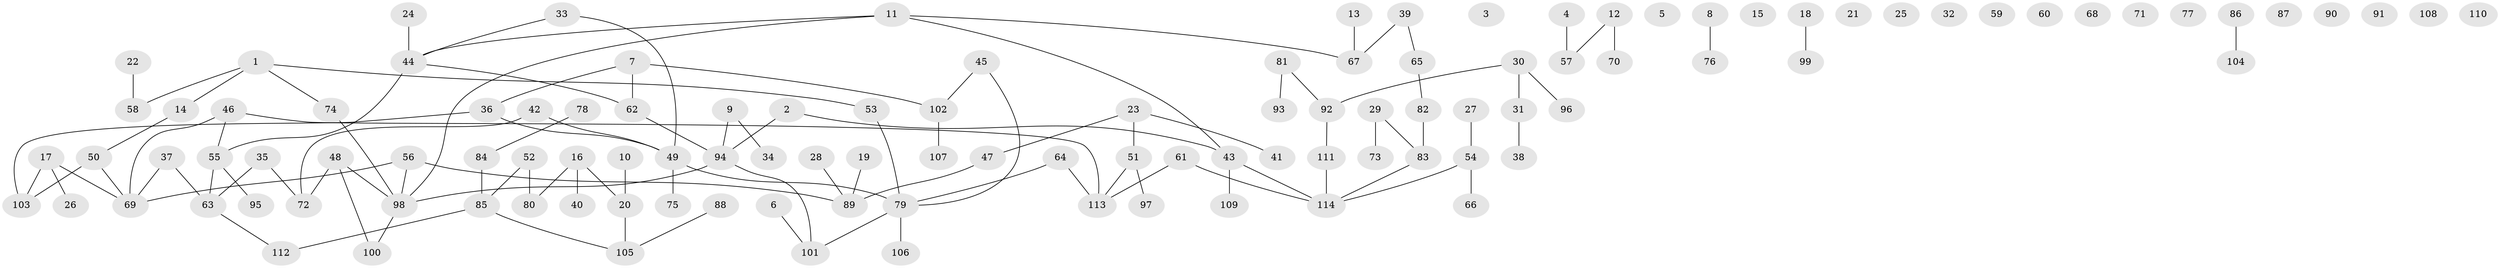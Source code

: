 // Generated by graph-tools (version 1.1) at 2025/25/03/09/25 03:25:16]
// undirected, 114 vertices, 112 edges
graph export_dot {
graph [start="1"]
  node [color=gray90,style=filled];
  1;
  2;
  3;
  4;
  5;
  6;
  7;
  8;
  9;
  10;
  11;
  12;
  13;
  14;
  15;
  16;
  17;
  18;
  19;
  20;
  21;
  22;
  23;
  24;
  25;
  26;
  27;
  28;
  29;
  30;
  31;
  32;
  33;
  34;
  35;
  36;
  37;
  38;
  39;
  40;
  41;
  42;
  43;
  44;
  45;
  46;
  47;
  48;
  49;
  50;
  51;
  52;
  53;
  54;
  55;
  56;
  57;
  58;
  59;
  60;
  61;
  62;
  63;
  64;
  65;
  66;
  67;
  68;
  69;
  70;
  71;
  72;
  73;
  74;
  75;
  76;
  77;
  78;
  79;
  80;
  81;
  82;
  83;
  84;
  85;
  86;
  87;
  88;
  89;
  90;
  91;
  92;
  93;
  94;
  95;
  96;
  97;
  98;
  99;
  100;
  101;
  102;
  103;
  104;
  105;
  106;
  107;
  108;
  109;
  110;
  111;
  112;
  113;
  114;
  1 -- 14;
  1 -- 53;
  1 -- 58;
  1 -- 74;
  2 -- 43;
  2 -- 94;
  4 -- 57;
  6 -- 101;
  7 -- 36;
  7 -- 62;
  7 -- 102;
  8 -- 76;
  9 -- 34;
  9 -- 94;
  10 -- 20;
  11 -- 43;
  11 -- 44;
  11 -- 67;
  11 -- 98;
  12 -- 57;
  12 -- 70;
  13 -- 67;
  14 -- 50;
  16 -- 20;
  16 -- 40;
  16 -- 80;
  17 -- 26;
  17 -- 69;
  17 -- 103;
  18 -- 99;
  19 -- 89;
  20 -- 105;
  22 -- 58;
  23 -- 41;
  23 -- 47;
  23 -- 51;
  24 -- 44;
  27 -- 54;
  28 -- 89;
  29 -- 73;
  29 -- 83;
  30 -- 31;
  30 -- 92;
  30 -- 96;
  31 -- 38;
  33 -- 44;
  33 -- 49;
  35 -- 63;
  35 -- 72;
  36 -- 49;
  36 -- 103;
  37 -- 63;
  37 -- 69;
  39 -- 65;
  39 -- 67;
  42 -- 49;
  42 -- 72;
  43 -- 109;
  43 -- 114;
  44 -- 55;
  44 -- 62;
  45 -- 79;
  45 -- 102;
  46 -- 55;
  46 -- 69;
  46 -- 113;
  47 -- 89;
  48 -- 72;
  48 -- 98;
  48 -- 100;
  49 -- 75;
  49 -- 79;
  50 -- 69;
  50 -- 103;
  51 -- 97;
  51 -- 113;
  52 -- 80;
  52 -- 85;
  53 -- 79;
  54 -- 66;
  54 -- 114;
  55 -- 63;
  55 -- 95;
  56 -- 69;
  56 -- 89;
  56 -- 98;
  61 -- 113;
  61 -- 114;
  62 -- 94;
  63 -- 112;
  64 -- 79;
  64 -- 113;
  65 -- 82;
  74 -- 98;
  78 -- 84;
  79 -- 101;
  79 -- 106;
  81 -- 92;
  81 -- 93;
  82 -- 83;
  83 -- 114;
  84 -- 85;
  85 -- 105;
  85 -- 112;
  86 -- 104;
  88 -- 105;
  92 -- 111;
  94 -- 98;
  94 -- 101;
  98 -- 100;
  102 -- 107;
  111 -- 114;
}
